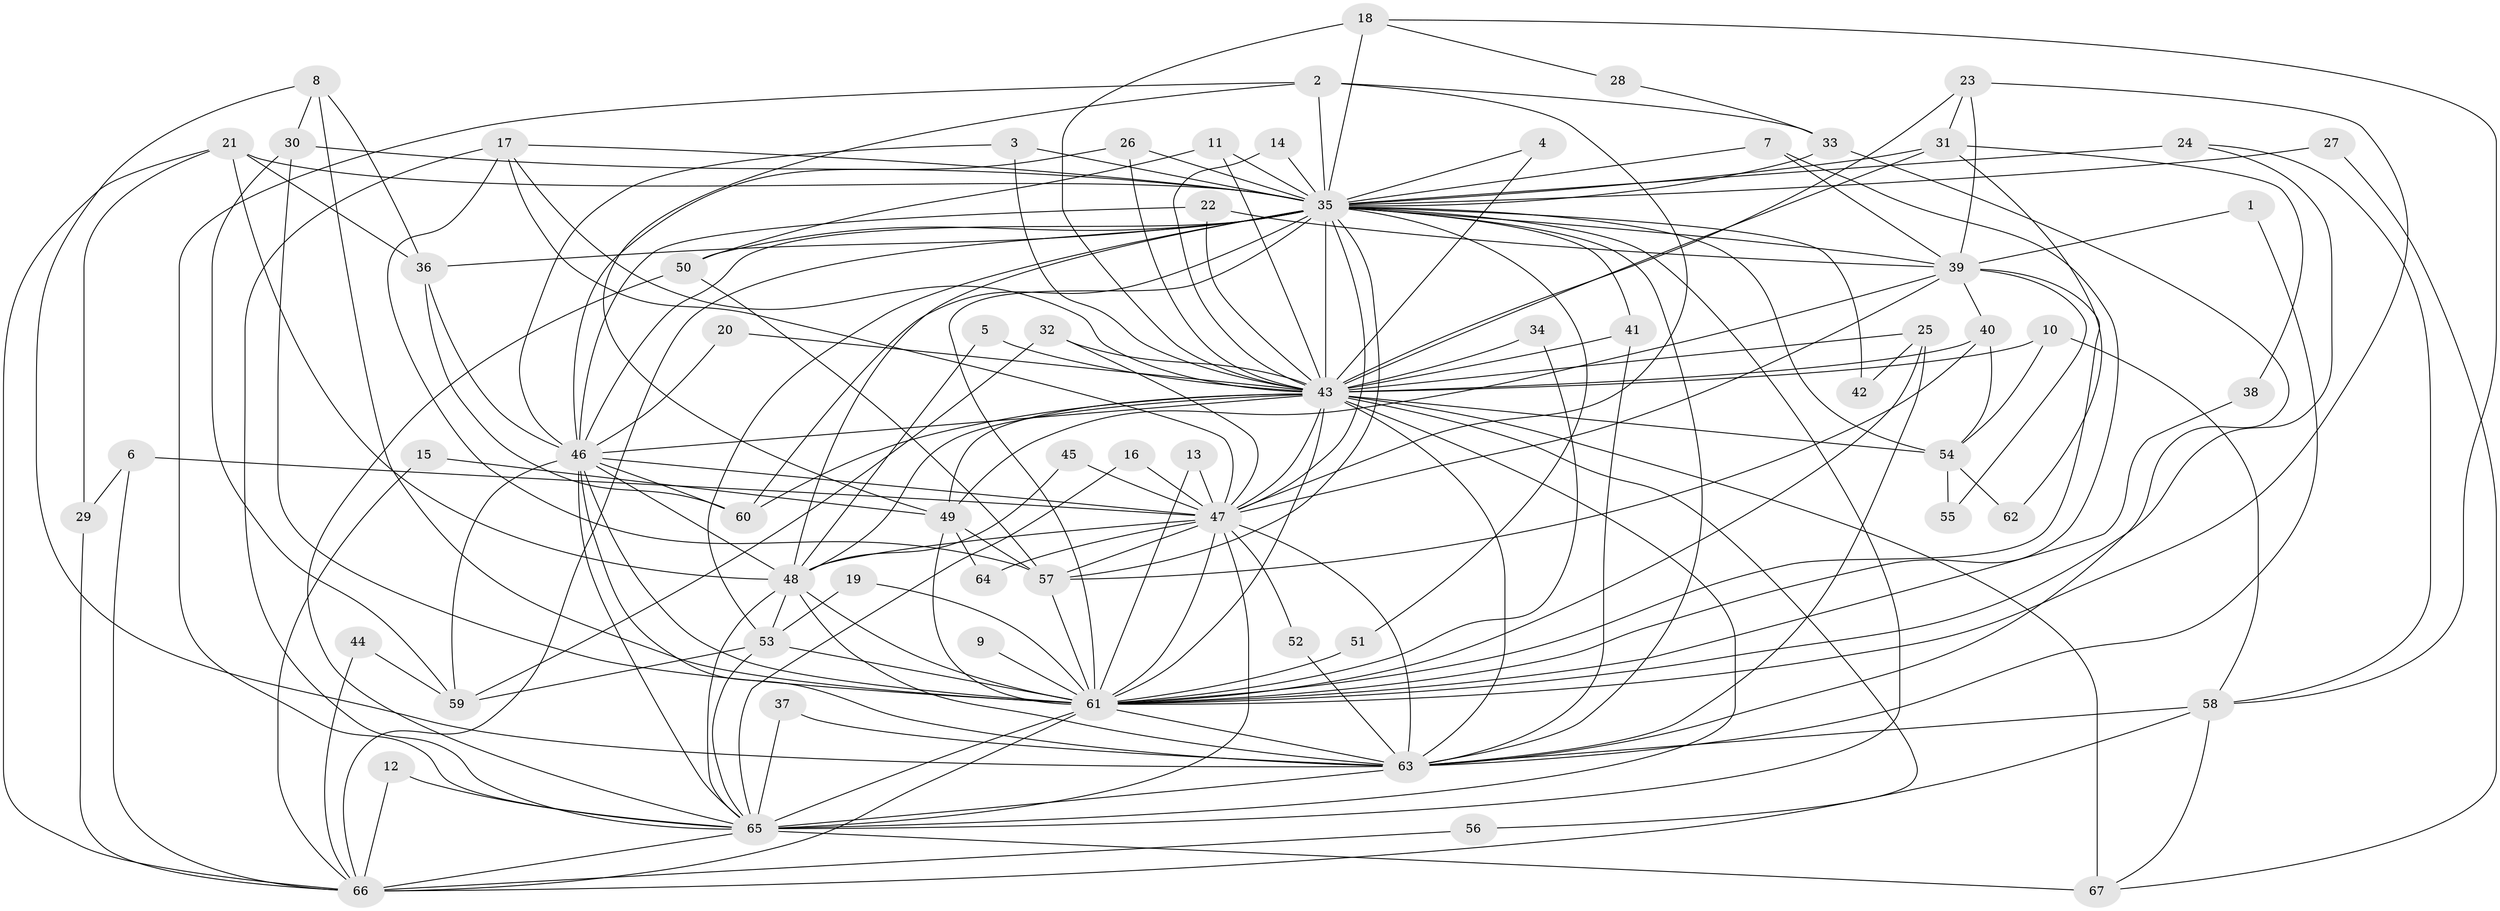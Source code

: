 // original degree distribution, {24: 0.007518796992481203, 22: 0.015037593984962405, 31: 0.007518796992481203, 20: 0.007518796992481203, 18: 0.015037593984962405, 13: 0.007518796992481203, 19: 0.007518796992481203, 30: 0.007518796992481203, 3: 0.21052631578947367, 11: 0.007518796992481203, 5: 0.045112781954887216, 7: 0.03007518796992481, 2: 0.5037593984962406, 4: 0.10526315789473684, 6: 0.015037593984962405, 10: 0.007518796992481203}
// Generated by graph-tools (version 1.1) at 2025/49/03/09/25 03:49:42]
// undirected, 67 vertices, 183 edges
graph export_dot {
graph [start="1"]
  node [color=gray90,style=filled];
  1;
  2;
  3;
  4;
  5;
  6;
  7;
  8;
  9;
  10;
  11;
  12;
  13;
  14;
  15;
  16;
  17;
  18;
  19;
  20;
  21;
  22;
  23;
  24;
  25;
  26;
  27;
  28;
  29;
  30;
  31;
  32;
  33;
  34;
  35;
  36;
  37;
  38;
  39;
  40;
  41;
  42;
  43;
  44;
  45;
  46;
  47;
  48;
  49;
  50;
  51;
  52;
  53;
  54;
  55;
  56;
  57;
  58;
  59;
  60;
  61;
  62;
  63;
  64;
  65;
  66;
  67;
  1 -- 39 [weight=1.0];
  1 -- 63 [weight=1.0];
  2 -- 33 [weight=1.0];
  2 -- 35 [weight=1.0];
  2 -- 47 [weight=1.0];
  2 -- 49 [weight=1.0];
  2 -- 65 [weight=1.0];
  3 -- 35 [weight=1.0];
  3 -- 43 [weight=1.0];
  3 -- 46 [weight=1.0];
  4 -- 35 [weight=1.0];
  4 -- 43 [weight=1.0];
  5 -- 43 [weight=1.0];
  5 -- 48 [weight=1.0];
  6 -- 29 [weight=1.0];
  6 -- 47 [weight=1.0];
  6 -- 66 [weight=1.0];
  7 -- 35 [weight=1.0];
  7 -- 39 [weight=1.0];
  7 -- 61 [weight=1.0];
  8 -- 30 [weight=1.0];
  8 -- 36 [weight=1.0];
  8 -- 61 [weight=1.0];
  8 -- 63 [weight=1.0];
  9 -- 61 [weight=1.0];
  10 -- 43 [weight=1.0];
  10 -- 54 [weight=1.0];
  10 -- 58 [weight=1.0];
  11 -- 35 [weight=1.0];
  11 -- 43 [weight=1.0];
  11 -- 50 [weight=1.0];
  12 -- 65 [weight=1.0];
  12 -- 66 [weight=1.0];
  13 -- 47 [weight=1.0];
  13 -- 61 [weight=1.0];
  14 -- 35 [weight=1.0];
  14 -- 43 [weight=1.0];
  15 -- 49 [weight=1.0];
  15 -- 66 [weight=1.0];
  16 -- 47 [weight=1.0];
  16 -- 65 [weight=1.0];
  17 -- 35 [weight=1.0];
  17 -- 43 [weight=1.0];
  17 -- 47 [weight=1.0];
  17 -- 57 [weight=1.0];
  17 -- 65 [weight=1.0];
  18 -- 28 [weight=1.0];
  18 -- 35 [weight=2.0];
  18 -- 43 [weight=1.0];
  18 -- 58 [weight=1.0];
  19 -- 53 [weight=1.0];
  19 -- 61 [weight=1.0];
  20 -- 43 [weight=1.0];
  20 -- 46 [weight=1.0];
  21 -- 29 [weight=1.0];
  21 -- 35 [weight=1.0];
  21 -- 36 [weight=1.0];
  21 -- 48 [weight=1.0];
  21 -- 66 [weight=1.0];
  22 -- 39 [weight=1.0];
  22 -- 43 [weight=1.0];
  22 -- 46 [weight=1.0];
  23 -- 31 [weight=1.0];
  23 -- 39 [weight=1.0];
  23 -- 43 [weight=1.0];
  23 -- 61 [weight=1.0];
  24 -- 35 [weight=2.0];
  24 -- 58 [weight=1.0];
  24 -- 61 [weight=1.0];
  25 -- 42 [weight=1.0];
  25 -- 43 [weight=1.0];
  25 -- 61 [weight=1.0];
  25 -- 63 [weight=1.0];
  26 -- 35 [weight=1.0];
  26 -- 43 [weight=1.0];
  26 -- 46 [weight=1.0];
  27 -- 35 [weight=1.0];
  27 -- 67 [weight=1.0];
  28 -- 33 [weight=1.0];
  29 -- 66 [weight=1.0];
  30 -- 35 [weight=1.0];
  30 -- 59 [weight=1.0];
  30 -- 61 [weight=1.0];
  31 -- 35 [weight=1.0];
  31 -- 38 [weight=1.0];
  31 -- 43 [weight=1.0];
  31 -- 62 [weight=1.0];
  32 -- 43 [weight=1.0];
  32 -- 47 [weight=1.0];
  32 -- 59 [weight=1.0];
  33 -- 35 [weight=1.0];
  33 -- 63 [weight=1.0];
  34 -- 43 [weight=1.0];
  34 -- 61 [weight=1.0];
  35 -- 36 [weight=1.0];
  35 -- 39 [weight=1.0];
  35 -- 41 [weight=1.0];
  35 -- 42 [weight=1.0];
  35 -- 43 [weight=4.0];
  35 -- 46 [weight=3.0];
  35 -- 47 [weight=2.0];
  35 -- 48 [weight=2.0];
  35 -- 50 [weight=1.0];
  35 -- 51 [weight=1.0];
  35 -- 53 [weight=1.0];
  35 -- 54 [weight=2.0];
  35 -- 57 [weight=1.0];
  35 -- 60 [weight=1.0];
  35 -- 61 [weight=3.0];
  35 -- 63 [weight=2.0];
  35 -- 65 [weight=3.0];
  35 -- 66 [weight=1.0];
  36 -- 46 [weight=1.0];
  36 -- 60 [weight=1.0];
  37 -- 63 [weight=1.0];
  37 -- 65 [weight=1.0];
  38 -- 61 [weight=1.0];
  39 -- 40 [weight=1.0];
  39 -- 47 [weight=1.0];
  39 -- 49 [weight=1.0];
  39 -- 55 [weight=1.0];
  39 -- 61 [weight=1.0];
  40 -- 43 [weight=1.0];
  40 -- 54 [weight=1.0];
  40 -- 57 [weight=1.0];
  41 -- 43 [weight=1.0];
  41 -- 63 [weight=1.0];
  43 -- 46 [weight=2.0];
  43 -- 47 [weight=2.0];
  43 -- 48 [weight=2.0];
  43 -- 49 [weight=1.0];
  43 -- 54 [weight=2.0];
  43 -- 56 [weight=1.0];
  43 -- 60 [weight=2.0];
  43 -- 61 [weight=2.0];
  43 -- 63 [weight=2.0];
  43 -- 65 [weight=2.0];
  43 -- 67 [weight=2.0];
  44 -- 59 [weight=1.0];
  44 -- 66 [weight=1.0];
  45 -- 47 [weight=1.0];
  45 -- 48 [weight=1.0];
  46 -- 47 [weight=2.0];
  46 -- 48 [weight=1.0];
  46 -- 59 [weight=1.0];
  46 -- 60 [weight=1.0];
  46 -- 61 [weight=1.0];
  46 -- 63 [weight=3.0];
  46 -- 65 [weight=1.0];
  47 -- 48 [weight=2.0];
  47 -- 52 [weight=1.0];
  47 -- 57 [weight=1.0];
  47 -- 61 [weight=1.0];
  47 -- 63 [weight=1.0];
  47 -- 64 [weight=1.0];
  47 -- 65 [weight=1.0];
  48 -- 53 [weight=1.0];
  48 -- 61 [weight=1.0];
  48 -- 63 [weight=1.0];
  48 -- 65 [weight=2.0];
  49 -- 57 [weight=1.0];
  49 -- 61 [weight=1.0];
  49 -- 64 [weight=1.0];
  50 -- 57 [weight=1.0];
  50 -- 65 [weight=1.0];
  51 -- 61 [weight=1.0];
  52 -- 63 [weight=1.0];
  53 -- 59 [weight=1.0];
  53 -- 61 [weight=1.0];
  53 -- 65 [weight=1.0];
  54 -- 55 [weight=1.0];
  54 -- 62 [weight=1.0];
  56 -- 66 [weight=1.0];
  57 -- 61 [weight=1.0];
  58 -- 63 [weight=1.0];
  58 -- 66 [weight=1.0];
  58 -- 67 [weight=1.0];
  61 -- 63 [weight=1.0];
  61 -- 65 [weight=2.0];
  61 -- 66 [weight=1.0];
  63 -- 65 [weight=1.0];
  65 -- 66 [weight=2.0];
  65 -- 67 [weight=1.0];
}
